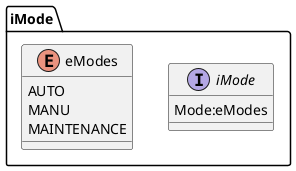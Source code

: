 @startuml iMode
package iMode{

    interface iMode{
        Mode:eModes
    }

    enum eModes {
        AUTO
        MANU
        MAINTENANCE
    }

@enduml